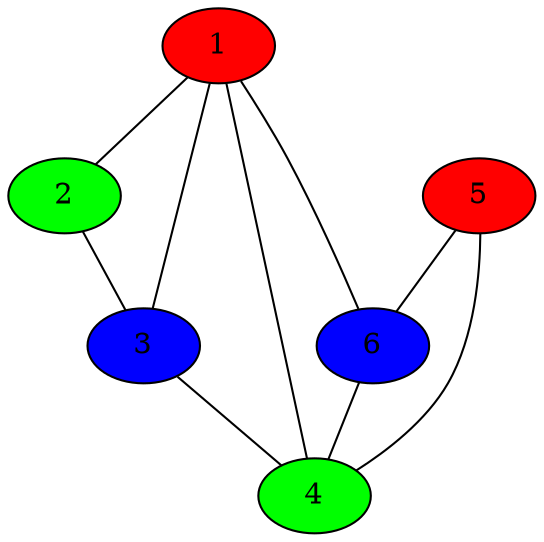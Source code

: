 graph dothi {
  1 [fillcolor=red, style=filled];
  2 [fillcolor=green, style=filled];
  3 [fillcolor=blue, style=filled];
  4 [fillcolor=green, style=filled];
  5 [fillcolor=red, style=filled];
  6 [fillcolor=blue, style=filled];
  1 -- 2;
  1 -- 3;
  2 -- 3;
  1 -- 4;
  3 -- 4;
  1 -- 6;
  6 -- 4;
  5 -- 4;
  5 -- 6;
}